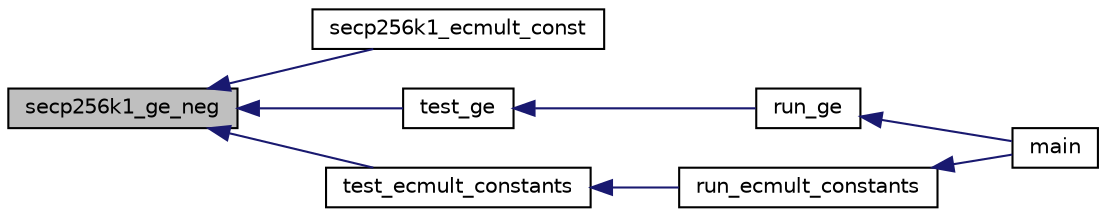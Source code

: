 digraph "secp256k1_ge_neg"
{
  edge [fontname="Helvetica",fontsize="10",labelfontname="Helvetica",labelfontsize="10"];
  node [fontname="Helvetica",fontsize="10",shape=record];
  rankdir="LR";
  Node853 [label="secp256k1_ge_neg",height=0.2,width=0.4,color="black", fillcolor="grey75", style="filled", fontcolor="black"];
  Node853 -> Node854 [dir="back",color="midnightblue",fontsize="10",style="solid",fontname="Helvetica"];
  Node854 [label="secp256k1_ecmult_const",height=0.2,width=0.4,color="black", fillcolor="white", style="filled",URL="$d6/d3e/ecmult__const__impl_8h.html#a89f4e02fa2a4630ae0c5e302457f7931"];
  Node853 -> Node855 [dir="back",color="midnightblue",fontsize="10",style="solid",fontname="Helvetica"];
  Node855 [label="test_ge",height=0.2,width=0.4,color="black", fillcolor="white", style="filled",URL="$d5/d7f/tests_8c.html#a3084bb11900a5e4d33115904d0ceb847"];
  Node855 -> Node856 [dir="back",color="midnightblue",fontsize="10",style="solid",fontname="Helvetica"];
  Node856 [label="run_ge",height=0.2,width=0.4,color="black", fillcolor="white", style="filled",URL="$d5/d7f/tests_8c.html#aa7ad70a73e9a44f0b9486ffe6f46ca39"];
  Node856 -> Node857 [dir="back",color="midnightblue",fontsize="10",style="solid",fontname="Helvetica"];
  Node857 [label="main",height=0.2,width=0.4,color="black", fillcolor="white", style="filled",URL="$d5/d7f/tests_8c.html#a3c04138a5bfe5d72780bb7e82a18e627"];
  Node853 -> Node858 [dir="back",color="midnightblue",fontsize="10",style="solid",fontname="Helvetica"];
  Node858 [label="test_ecmult_constants",height=0.2,width=0.4,color="black", fillcolor="white", style="filled",URL="$d5/d7f/tests_8c.html#ab02e05e21c96c34d9497e2bdd44d2e3a"];
  Node858 -> Node859 [dir="back",color="midnightblue",fontsize="10",style="solid",fontname="Helvetica"];
  Node859 [label="run_ecmult_constants",height=0.2,width=0.4,color="black", fillcolor="white", style="filled",URL="$d5/d7f/tests_8c.html#a93c275726298d7a59a4f027996a958b4"];
  Node859 -> Node857 [dir="back",color="midnightblue",fontsize="10",style="solid",fontname="Helvetica"];
}
